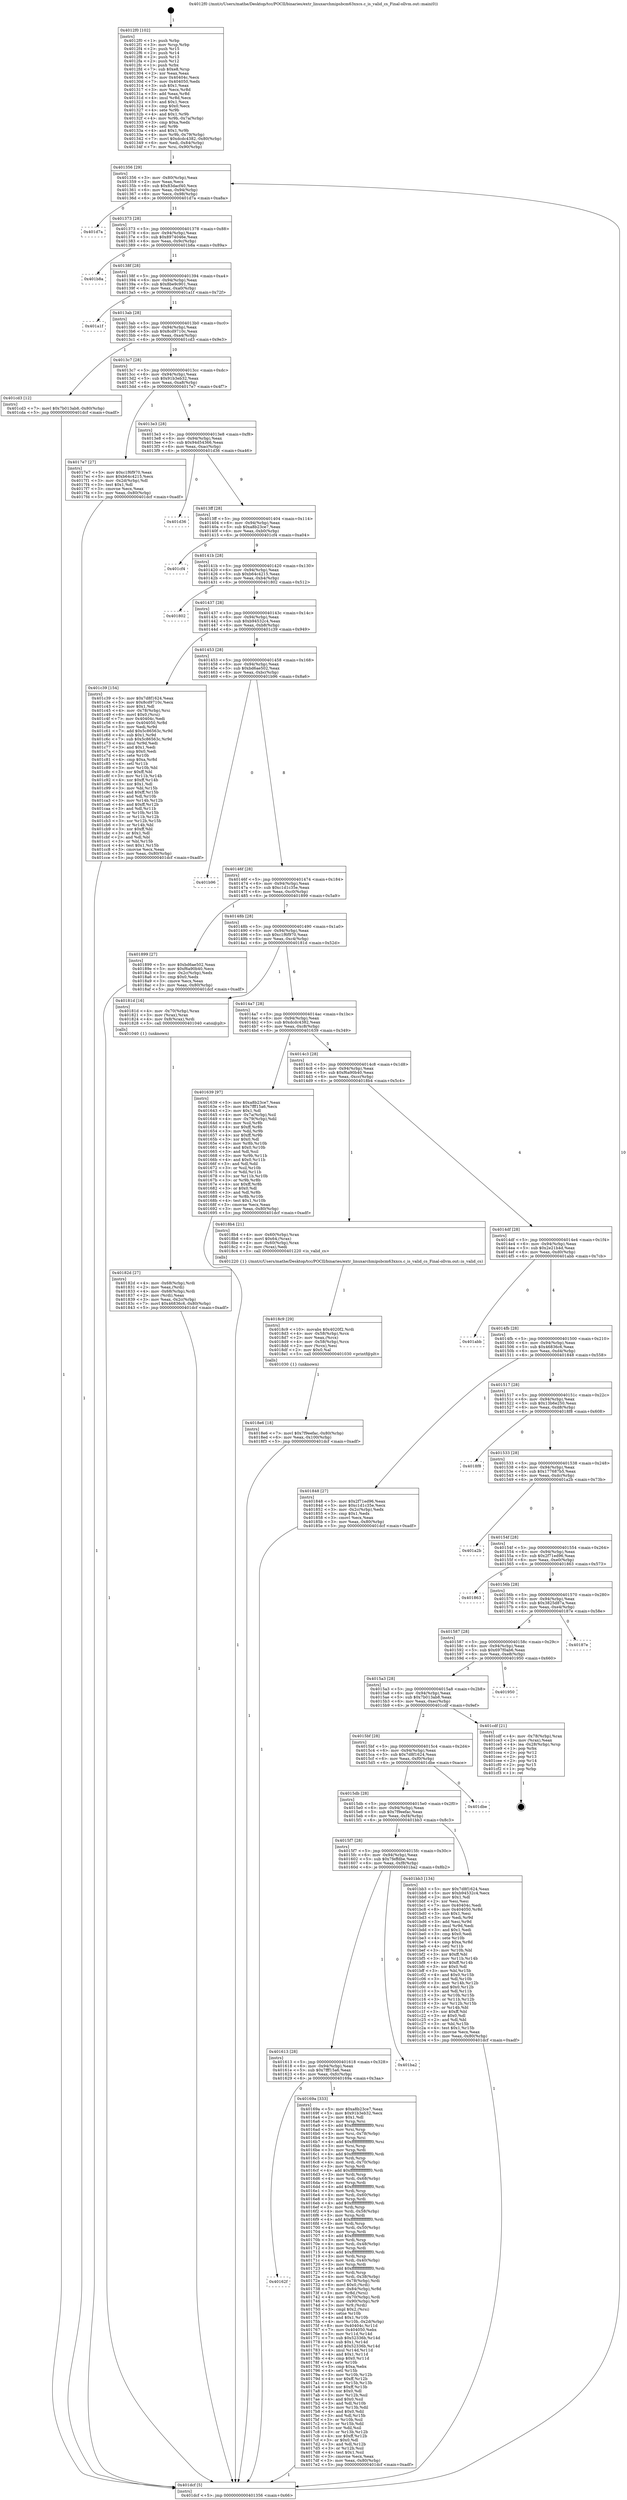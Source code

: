 digraph "0x4012f0" {
  label = "0x4012f0 (/mnt/c/Users/mathe/Desktop/tcc/POCII/binaries/extr_linuxarchmipsbcm63xxcs.c_is_valid_cs_Final-ollvm.out::main(0))"
  labelloc = "t"
  node[shape=record]

  Entry [label="",width=0.3,height=0.3,shape=circle,fillcolor=black,style=filled]
  "0x401356" [label="{
     0x401356 [29]\l
     | [instrs]\l
     &nbsp;&nbsp;0x401356 \<+3\>: mov -0x80(%rbp),%eax\l
     &nbsp;&nbsp;0x401359 \<+2\>: mov %eax,%ecx\l
     &nbsp;&nbsp;0x40135b \<+6\>: sub $0x83dacf40,%ecx\l
     &nbsp;&nbsp;0x401361 \<+6\>: mov %eax,-0x94(%rbp)\l
     &nbsp;&nbsp;0x401367 \<+6\>: mov %ecx,-0x98(%rbp)\l
     &nbsp;&nbsp;0x40136d \<+6\>: je 0000000000401d7a \<main+0xa8a\>\l
  }"]
  "0x401d7a" [label="{
     0x401d7a\l
  }", style=dashed]
  "0x401373" [label="{
     0x401373 [28]\l
     | [instrs]\l
     &nbsp;&nbsp;0x401373 \<+5\>: jmp 0000000000401378 \<main+0x88\>\l
     &nbsp;&nbsp;0x401378 \<+6\>: mov -0x94(%rbp),%eax\l
     &nbsp;&nbsp;0x40137e \<+5\>: sub $0x8974046e,%eax\l
     &nbsp;&nbsp;0x401383 \<+6\>: mov %eax,-0x9c(%rbp)\l
     &nbsp;&nbsp;0x401389 \<+6\>: je 0000000000401b8a \<main+0x89a\>\l
  }"]
  Exit [label="",width=0.3,height=0.3,shape=circle,fillcolor=black,style=filled,peripheries=2]
  "0x401b8a" [label="{
     0x401b8a\l
  }", style=dashed]
  "0x40138f" [label="{
     0x40138f [28]\l
     | [instrs]\l
     &nbsp;&nbsp;0x40138f \<+5\>: jmp 0000000000401394 \<main+0xa4\>\l
     &nbsp;&nbsp;0x401394 \<+6\>: mov -0x94(%rbp),%eax\l
     &nbsp;&nbsp;0x40139a \<+5\>: sub $0x8be9c901,%eax\l
     &nbsp;&nbsp;0x40139f \<+6\>: mov %eax,-0xa0(%rbp)\l
     &nbsp;&nbsp;0x4013a5 \<+6\>: je 0000000000401a1f \<main+0x72f\>\l
  }"]
  "0x4018e6" [label="{
     0x4018e6 [18]\l
     | [instrs]\l
     &nbsp;&nbsp;0x4018e6 \<+7\>: movl $0x7f9eefac,-0x80(%rbp)\l
     &nbsp;&nbsp;0x4018ed \<+6\>: mov %eax,-0x100(%rbp)\l
     &nbsp;&nbsp;0x4018f3 \<+5\>: jmp 0000000000401dcf \<main+0xadf\>\l
  }"]
  "0x401a1f" [label="{
     0x401a1f\l
  }", style=dashed]
  "0x4013ab" [label="{
     0x4013ab [28]\l
     | [instrs]\l
     &nbsp;&nbsp;0x4013ab \<+5\>: jmp 00000000004013b0 \<main+0xc0\>\l
     &nbsp;&nbsp;0x4013b0 \<+6\>: mov -0x94(%rbp),%eax\l
     &nbsp;&nbsp;0x4013b6 \<+5\>: sub $0x8cd9710c,%eax\l
     &nbsp;&nbsp;0x4013bb \<+6\>: mov %eax,-0xa4(%rbp)\l
     &nbsp;&nbsp;0x4013c1 \<+6\>: je 0000000000401cd3 \<main+0x9e3\>\l
  }"]
  "0x4018c9" [label="{
     0x4018c9 [29]\l
     | [instrs]\l
     &nbsp;&nbsp;0x4018c9 \<+10\>: movabs $0x4020f2,%rdi\l
     &nbsp;&nbsp;0x4018d3 \<+4\>: mov -0x58(%rbp),%rcx\l
     &nbsp;&nbsp;0x4018d7 \<+2\>: mov %eax,(%rcx)\l
     &nbsp;&nbsp;0x4018d9 \<+4\>: mov -0x58(%rbp),%rcx\l
     &nbsp;&nbsp;0x4018dd \<+2\>: mov (%rcx),%esi\l
     &nbsp;&nbsp;0x4018df \<+2\>: mov $0x0,%al\l
     &nbsp;&nbsp;0x4018e1 \<+5\>: call 0000000000401030 \<printf@plt\>\l
     | [calls]\l
     &nbsp;&nbsp;0x401030 \{1\} (unknown)\l
  }"]
  "0x401cd3" [label="{
     0x401cd3 [12]\l
     | [instrs]\l
     &nbsp;&nbsp;0x401cd3 \<+7\>: movl $0x7b013ab8,-0x80(%rbp)\l
     &nbsp;&nbsp;0x401cda \<+5\>: jmp 0000000000401dcf \<main+0xadf\>\l
  }"]
  "0x4013c7" [label="{
     0x4013c7 [28]\l
     | [instrs]\l
     &nbsp;&nbsp;0x4013c7 \<+5\>: jmp 00000000004013cc \<main+0xdc\>\l
     &nbsp;&nbsp;0x4013cc \<+6\>: mov -0x94(%rbp),%eax\l
     &nbsp;&nbsp;0x4013d2 \<+5\>: sub $0x91b3eb32,%eax\l
     &nbsp;&nbsp;0x4013d7 \<+6\>: mov %eax,-0xa8(%rbp)\l
     &nbsp;&nbsp;0x4013dd \<+6\>: je 00000000004017e7 \<main+0x4f7\>\l
  }"]
  "0x40182d" [label="{
     0x40182d [27]\l
     | [instrs]\l
     &nbsp;&nbsp;0x40182d \<+4\>: mov -0x68(%rbp),%rdi\l
     &nbsp;&nbsp;0x401831 \<+2\>: mov %eax,(%rdi)\l
     &nbsp;&nbsp;0x401833 \<+4\>: mov -0x68(%rbp),%rdi\l
     &nbsp;&nbsp;0x401837 \<+2\>: mov (%rdi),%eax\l
     &nbsp;&nbsp;0x401839 \<+3\>: mov %eax,-0x2c(%rbp)\l
     &nbsp;&nbsp;0x40183c \<+7\>: movl $0x46836c6,-0x80(%rbp)\l
     &nbsp;&nbsp;0x401843 \<+5\>: jmp 0000000000401dcf \<main+0xadf\>\l
  }"]
  "0x4017e7" [label="{
     0x4017e7 [27]\l
     | [instrs]\l
     &nbsp;&nbsp;0x4017e7 \<+5\>: mov $0xc1f6f970,%eax\l
     &nbsp;&nbsp;0x4017ec \<+5\>: mov $0xb64c4215,%ecx\l
     &nbsp;&nbsp;0x4017f1 \<+3\>: mov -0x2d(%rbp),%dl\l
     &nbsp;&nbsp;0x4017f4 \<+3\>: test $0x1,%dl\l
     &nbsp;&nbsp;0x4017f7 \<+3\>: cmovne %ecx,%eax\l
     &nbsp;&nbsp;0x4017fa \<+3\>: mov %eax,-0x80(%rbp)\l
     &nbsp;&nbsp;0x4017fd \<+5\>: jmp 0000000000401dcf \<main+0xadf\>\l
  }"]
  "0x4013e3" [label="{
     0x4013e3 [28]\l
     | [instrs]\l
     &nbsp;&nbsp;0x4013e3 \<+5\>: jmp 00000000004013e8 \<main+0xf8\>\l
     &nbsp;&nbsp;0x4013e8 \<+6\>: mov -0x94(%rbp),%eax\l
     &nbsp;&nbsp;0x4013ee \<+5\>: sub $0x94d54366,%eax\l
     &nbsp;&nbsp;0x4013f3 \<+6\>: mov %eax,-0xac(%rbp)\l
     &nbsp;&nbsp;0x4013f9 \<+6\>: je 0000000000401d36 \<main+0xa46\>\l
  }"]
  "0x40162f" [label="{
     0x40162f\l
  }", style=dashed]
  "0x401d36" [label="{
     0x401d36\l
  }", style=dashed]
  "0x4013ff" [label="{
     0x4013ff [28]\l
     | [instrs]\l
     &nbsp;&nbsp;0x4013ff \<+5\>: jmp 0000000000401404 \<main+0x114\>\l
     &nbsp;&nbsp;0x401404 \<+6\>: mov -0x94(%rbp),%eax\l
     &nbsp;&nbsp;0x40140a \<+5\>: sub $0xa8b23ce7,%eax\l
     &nbsp;&nbsp;0x40140f \<+6\>: mov %eax,-0xb0(%rbp)\l
     &nbsp;&nbsp;0x401415 \<+6\>: je 0000000000401cf4 \<main+0xa04\>\l
  }"]
  "0x40169a" [label="{
     0x40169a [333]\l
     | [instrs]\l
     &nbsp;&nbsp;0x40169a \<+5\>: mov $0xa8b23ce7,%eax\l
     &nbsp;&nbsp;0x40169f \<+5\>: mov $0x91b3eb32,%ecx\l
     &nbsp;&nbsp;0x4016a4 \<+2\>: mov $0x1,%dl\l
     &nbsp;&nbsp;0x4016a6 \<+3\>: mov %rsp,%rsi\l
     &nbsp;&nbsp;0x4016a9 \<+4\>: add $0xfffffffffffffff0,%rsi\l
     &nbsp;&nbsp;0x4016ad \<+3\>: mov %rsi,%rsp\l
     &nbsp;&nbsp;0x4016b0 \<+4\>: mov %rsi,-0x78(%rbp)\l
     &nbsp;&nbsp;0x4016b4 \<+3\>: mov %rsp,%rsi\l
     &nbsp;&nbsp;0x4016b7 \<+4\>: add $0xfffffffffffffff0,%rsi\l
     &nbsp;&nbsp;0x4016bb \<+3\>: mov %rsi,%rsp\l
     &nbsp;&nbsp;0x4016be \<+3\>: mov %rsp,%rdi\l
     &nbsp;&nbsp;0x4016c1 \<+4\>: add $0xfffffffffffffff0,%rdi\l
     &nbsp;&nbsp;0x4016c5 \<+3\>: mov %rdi,%rsp\l
     &nbsp;&nbsp;0x4016c8 \<+4\>: mov %rdi,-0x70(%rbp)\l
     &nbsp;&nbsp;0x4016cc \<+3\>: mov %rsp,%rdi\l
     &nbsp;&nbsp;0x4016cf \<+4\>: add $0xfffffffffffffff0,%rdi\l
     &nbsp;&nbsp;0x4016d3 \<+3\>: mov %rdi,%rsp\l
     &nbsp;&nbsp;0x4016d6 \<+4\>: mov %rdi,-0x68(%rbp)\l
     &nbsp;&nbsp;0x4016da \<+3\>: mov %rsp,%rdi\l
     &nbsp;&nbsp;0x4016dd \<+4\>: add $0xfffffffffffffff0,%rdi\l
     &nbsp;&nbsp;0x4016e1 \<+3\>: mov %rdi,%rsp\l
     &nbsp;&nbsp;0x4016e4 \<+4\>: mov %rdi,-0x60(%rbp)\l
     &nbsp;&nbsp;0x4016e8 \<+3\>: mov %rsp,%rdi\l
     &nbsp;&nbsp;0x4016eb \<+4\>: add $0xfffffffffffffff0,%rdi\l
     &nbsp;&nbsp;0x4016ef \<+3\>: mov %rdi,%rsp\l
     &nbsp;&nbsp;0x4016f2 \<+4\>: mov %rdi,-0x58(%rbp)\l
     &nbsp;&nbsp;0x4016f6 \<+3\>: mov %rsp,%rdi\l
     &nbsp;&nbsp;0x4016f9 \<+4\>: add $0xfffffffffffffff0,%rdi\l
     &nbsp;&nbsp;0x4016fd \<+3\>: mov %rdi,%rsp\l
     &nbsp;&nbsp;0x401700 \<+4\>: mov %rdi,-0x50(%rbp)\l
     &nbsp;&nbsp;0x401704 \<+3\>: mov %rsp,%rdi\l
     &nbsp;&nbsp;0x401707 \<+4\>: add $0xfffffffffffffff0,%rdi\l
     &nbsp;&nbsp;0x40170b \<+3\>: mov %rdi,%rsp\l
     &nbsp;&nbsp;0x40170e \<+4\>: mov %rdi,-0x48(%rbp)\l
     &nbsp;&nbsp;0x401712 \<+3\>: mov %rsp,%rdi\l
     &nbsp;&nbsp;0x401715 \<+4\>: add $0xfffffffffffffff0,%rdi\l
     &nbsp;&nbsp;0x401719 \<+3\>: mov %rdi,%rsp\l
     &nbsp;&nbsp;0x40171c \<+4\>: mov %rdi,-0x40(%rbp)\l
     &nbsp;&nbsp;0x401720 \<+3\>: mov %rsp,%rdi\l
     &nbsp;&nbsp;0x401723 \<+4\>: add $0xfffffffffffffff0,%rdi\l
     &nbsp;&nbsp;0x401727 \<+3\>: mov %rdi,%rsp\l
     &nbsp;&nbsp;0x40172a \<+4\>: mov %rdi,-0x38(%rbp)\l
     &nbsp;&nbsp;0x40172e \<+4\>: mov -0x78(%rbp),%rdi\l
     &nbsp;&nbsp;0x401732 \<+6\>: movl $0x0,(%rdi)\l
     &nbsp;&nbsp;0x401738 \<+7\>: mov -0x84(%rbp),%r8d\l
     &nbsp;&nbsp;0x40173f \<+3\>: mov %r8d,(%rsi)\l
     &nbsp;&nbsp;0x401742 \<+4\>: mov -0x70(%rbp),%rdi\l
     &nbsp;&nbsp;0x401746 \<+7\>: mov -0x90(%rbp),%r9\l
     &nbsp;&nbsp;0x40174d \<+3\>: mov %r9,(%rdi)\l
     &nbsp;&nbsp;0x401750 \<+3\>: cmpl $0x2,(%rsi)\l
     &nbsp;&nbsp;0x401753 \<+4\>: setne %r10b\l
     &nbsp;&nbsp;0x401757 \<+4\>: and $0x1,%r10b\l
     &nbsp;&nbsp;0x40175b \<+4\>: mov %r10b,-0x2d(%rbp)\l
     &nbsp;&nbsp;0x40175f \<+8\>: mov 0x40404c,%r11d\l
     &nbsp;&nbsp;0x401767 \<+7\>: mov 0x404050,%ebx\l
     &nbsp;&nbsp;0x40176e \<+3\>: mov %r11d,%r14d\l
     &nbsp;&nbsp;0x401771 \<+7\>: sub $0x52336b,%r14d\l
     &nbsp;&nbsp;0x401778 \<+4\>: sub $0x1,%r14d\l
     &nbsp;&nbsp;0x40177c \<+7\>: add $0x52336b,%r14d\l
     &nbsp;&nbsp;0x401783 \<+4\>: imul %r14d,%r11d\l
     &nbsp;&nbsp;0x401787 \<+4\>: and $0x1,%r11d\l
     &nbsp;&nbsp;0x40178b \<+4\>: cmp $0x0,%r11d\l
     &nbsp;&nbsp;0x40178f \<+4\>: sete %r10b\l
     &nbsp;&nbsp;0x401793 \<+3\>: cmp $0xa,%ebx\l
     &nbsp;&nbsp;0x401796 \<+4\>: setl %r15b\l
     &nbsp;&nbsp;0x40179a \<+3\>: mov %r10b,%r12b\l
     &nbsp;&nbsp;0x40179d \<+4\>: xor $0xff,%r12b\l
     &nbsp;&nbsp;0x4017a1 \<+3\>: mov %r15b,%r13b\l
     &nbsp;&nbsp;0x4017a4 \<+4\>: xor $0xff,%r13b\l
     &nbsp;&nbsp;0x4017a8 \<+3\>: xor $0x0,%dl\l
     &nbsp;&nbsp;0x4017ab \<+3\>: mov %r12b,%sil\l
     &nbsp;&nbsp;0x4017ae \<+4\>: and $0x0,%sil\l
     &nbsp;&nbsp;0x4017b2 \<+3\>: and %dl,%r10b\l
     &nbsp;&nbsp;0x4017b5 \<+3\>: mov %r13b,%dil\l
     &nbsp;&nbsp;0x4017b8 \<+4\>: and $0x0,%dil\l
     &nbsp;&nbsp;0x4017bc \<+3\>: and %dl,%r15b\l
     &nbsp;&nbsp;0x4017bf \<+3\>: or %r10b,%sil\l
     &nbsp;&nbsp;0x4017c2 \<+3\>: or %r15b,%dil\l
     &nbsp;&nbsp;0x4017c5 \<+3\>: xor %dil,%sil\l
     &nbsp;&nbsp;0x4017c8 \<+3\>: or %r13b,%r12b\l
     &nbsp;&nbsp;0x4017cb \<+4\>: xor $0xff,%r12b\l
     &nbsp;&nbsp;0x4017cf \<+3\>: or $0x0,%dl\l
     &nbsp;&nbsp;0x4017d2 \<+3\>: and %dl,%r12b\l
     &nbsp;&nbsp;0x4017d5 \<+3\>: or %r12b,%sil\l
     &nbsp;&nbsp;0x4017d8 \<+4\>: test $0x1,%sil\l
     &nbsp;&nbsp;0x4017dc \<+3\>: cmovne %ecx,%eax\l
     &nbsp;&nbsp;0x4017df \<+3\>: mov %eax,-0x80(%rbp)\l
     &nbsp;&nbsp;0x4017e2 \<+5\>: jmp 0000000000401dcf \<main+0xadf\>\l
  }"]
  "0x401cf4" [label="{
     0x401cf4\l
  }", style=dashed]
  "0x40141b" [label="{
     0x40141b [28]\l
     | [instrs]\l
     &nbsp;&nbsp;0x40141b \<+5\>: jmp 0000000000401420 \<main+0x130\>\l
     &nbsp;&nbsp;0x401420 \<+6\>: mov -0x94(%rbp),%eax\l
     &nbsp;&nbsp;0x401426 \<+5\>: sub $0xb64c4215,%eax\l
     &nbsp;&nbsp;0x40142b \<+6\>: mov %eax,-0xb4(%rbp)\l
     &nbsp;&nbsp;0x401431 \<+6\>: je 0000000000401802 \<main+0x512\>\l
  }"]
  "0x401613" [label="{
     0x401613 [28]\l
     | [instrs]\l
     &nbsp;&nbsp;0x401613 \<+5\>: jmp 0000000000401618 \<main+0x328\>\l
     &nbsp;&nbsp;0x401618 \<+6\>: mov -0x94(%rbp),%eax\l
     &nbsp;&nbsp;0x40161e \<+5\>: sub $0x7fff15a6,%eax\l
     &nbsp;&nbsp;0x401623 \<+6\>: mov %eax,-0xfc(%rbp)\l
     &nbsp;&nbsp;0x401629 \<+6\>: je 000000000040169a \<main+0x3aa\>\l
  }"]
  "0x401802" [label="{
     0x401802\l
  }", style=dashed]
  "0x401437" [label="{
     0x401437 [28]\l
     | [instrs]\l
     &nbsp;&nbsp;0x401437 \<+5\>: jmp 000000000040143c \<main+0x14c\>\l
     &nbsp;&nbsp;0x40143c \<+6\>: mov -0x94(%rbp),%eax\l
     &nbsp;&nbsp;0x401442 \<+5\>: sub $0xb94532c4,%eax\l
     &nbsp;&nbsp;0x401447 \<+6\>: mov %eax,-0xb8(%rbp)\l
     &nbsp;&nbsp;0x40144d \<+6\>: je 0000000000401c39 \<main+0x949\>\l
  }"]
  "0x401ba2" [label="{
     0x401ba2\l
  }", style=dashed]
  "0x401c39" [label="{
     0x401c39 [154]\l
     | [instrs]\l
     &nbsp;&nbsp;0x401c39 \<+5\>: mov $0x7d8f1624,%eax\l
     &nbsp;&nbsp;0x401c3e \<+5\>: mov $0x8cd9710c,%ecx\l
     &nbsp;&nbsp;0x401c43 \<+2\>: mov $0x1,%dl\l
     &nbsp;&nbsp;0x401c45 \<+4\>: mov -0x78(%rbp),%rsi\l
     &nbsp;&nbsp;0x401c49 \<+6\>: movl $0x0,(%rsi)\l
     &nbsp;&nbsp;0x401c4f \<+7\>: mov 0x40404c,%edi\l
     &nbsp;&nbsp;0x401c56 \<+8\>: mov 0x404050,%r8d\l
     &nbsp;&nbsp;0x401c5e \<+3\>: mov %edi,%r9d\l
     &nbsp;&nbsp;0x401c61 \<+7\>: add $0x5c86563c,%r9d\l
     &nbsp;&nbsp;0x401c68 \<+4\>: sub $0x1,%r9d\l
     &nbsp;&nbsp;0x401c6c \<+7\>: sub $0x5c86563c,%r9d\l
     &nbsp;&nbsp;0x401c73 \<+4\>: imul %r9d,%edi\l
     &nbsp;&nbsp;0x401c77 \<+3\>: and $0x1,%edi\l
     &nbsp;&nbsp;0x401c7a \<+3\>: cmp $0x0,%edi\l
     &nbsp;&nbsp;0x401c7d \<+4\>: sete %r10b\l
     &nbsp;&nbsp;0x401c81 \<+4\>: cmp $0xa,%r8d\l
     &nbsp;&nbsp;0x401c85 \<+4\>: setl %r11b\l
     &nbsp;&nbsp;0x401c89 \<+3\>: mov %r10b,%bl\l
     &nbsp;&nbsp;0x401c8c \<+3\>: xor $0xff,%bl\l
     &nbsp;&nbsp;0x401c8f \<+3\>: mov %r11b,%r14b\l
     &nbsp;&nbsp;0x401c92 \<+4\>: xor $0xff,%r14b\l
     &nbsp;&nbsp;0x401c96 \<+3\>: xor $0x1,%dl\l
     &nbsp;&nbsp;0x401c99 \<+3\>: mov %bl,%r15b\l
     &nbsp;&nbsp;0x401c9c \<+4\>: and $0xff,%r15b\l
     &nbsp;&nbsp;0x401ca0 \<+3\>: and %dl,%r10b\l
     &nbsp;&nbsp;0x401ca3 \<+3\>: mov %r14b,%r12b\l
     &nbsp;&nbsp;0x401ca6 \<+4\>: and $0xff,%r12b\l
     &nbsp;&nbsp;0x401caa \<+3\>: and %dl,%r11b\l
     &nbsp;&nbsp;0x401cad \<+3\>: or %r10b,%r15b\l
     &nbsp;&nbsp;0x401cb0 \<+3\>: or %r11b,%r12b\l
     &nbsp;&nbsp;0x401cb3 \<+3\>: xor %r12b,%r15b\l
     &nbsp;&nbsp;0x401cb6 \<+3\>: or %r14b,%bl\l
     &nbsp;&nbsp;0x401cb9 \<+3\>: xor $0xff,%bl\l
     &nbsp;&nbsp;0x401cbc \<+3\>: or $0x1,%dl\l
     &nbsp;&nbsp;0x401cbf \<+2\>: and %dl,%bl\l
     &nbsp;&nbsp;0x401cc1 \<+3\>: or %bl,%r15b\l
     &nbsp;&nbsp;0x401cc4 \<+4\>: test $0x1,%r15b\l
     &nbsp;&nbsp;0x401cc8 \<+3\>: cmovne %ecx,%eax\l
     &nbsp;&nbsp;0x401ccb \<+3\>: mov %eax,-0x80(%rbp)\l
     &nbsp;&nbsp;0x401cce \<+5\>: jmp 0000000000401dcf \<main+0xadf\>\l
  }"]
  "0x401453" [label="{
     0x401453 [28]\l
     | [instrs]\l
     &nbsp;&nbsp;0x401453 \<+5\>: jmp 0000000000401458 \<main+0x168\>\l
     &nbsp;&nbsp;0x401458 \<+6\>: mov -0x94(%rbp),%eax\l
     &nbsp;&nbsp;0x40145e \<+5\>: sub $0xbd6ae502,%eax\l
     &nbsp;&nbsp;0x401463 \<+6\>: mov %eax,-0xbc(%rbp)\l
     &nbsp;&nbsp;0x401469 \<+6\>: je 0000000000401b96 \<main+0x8a6\>\l
  }"]
  "0x4015f7" [label="{
     0x4015f7 [28]\l
     | [instrs]\l
     &nbsp;&nbsp;0x4015f7 \<+5\>: jmp 00000000004015fc \<main+0x30c\>\l
     &nbsp;&nbsp;0x4015fc \<+6\>: mov -0x94(%rbp),%eax\l
     &nbsp;&nbsp;0x401602 \<+5\>: sub $0x7feffdbe,%eax\l
     &nbsp;&nbsp;0x401607 \<+6\>: mov %eax,-0xf8(%rbp)\l
     &nbsp;&nbsp;0x40160d \<+6\>: je 0000000000401ba2 \<main+0x8b2\>\l
  }"]
  "0x401b96" [label="{
     0x401b96\l
  }", style=dashed]
  "0x40146f" [label="{
     0x40146f [28]\l
     | [instrs]\l
     &nbsp;&nbsp;0x40146f \<+5\>: jmp 0000000000401474 \<main+0x184\>\l
     &nbsp;&nbsp;0x401474 \<+6\>: mov -0x94(%rbp),%eax\l
     &nbsp;&nbsp;0x40147a \<+5\>: sub $0xc1d1c35e,%eax\l
     &nbsp;&nbsp;0x40147f \<+6\>: mov %eax,-0xc0(%rbp)\l
     &nbsp;&nbsp;0x401485 \<+6\>: je 0000000000401899 \<main+0x5a9\>\l
  }"]
  "0x401bb3" [label="{
     0x401bb3 [134]\l
     | [instrs]\l
     &nbsp;&nbsp;0x401bb3 \<+5\>: mov $0x7d8f1624,%eax\l
     &nbsp;&nbsp;0x401bb8 \<+5\>: mov $0xb94532c4,%ecx\l
     &nbsp;&nbsp;0x401bbd \<+2\>: mov $0x1,%dl\l
     &nbsp;&nbsp;0x401bbf \<+2\>: xor %esi,%esi\l
     &nbsp;&nbsp;0x401bc1 \<+7\>: mov 0x40404c,%edi\l
     &nbsp;&nbsp;0x401bc8 \<+8\>: mov 0x404050,%r8d\l
     &nbsp;&nbsp;0x401bd0 \<+3\>: sub $0x1,%esi\l
     &nbsp;&nbsp;0x401bd3 \<+3\>: mov %edi,%r9d\l
     &nbsp;&nbsp;0x401bd6 \<+3\>: add %esi,%r9d\l
     &nbsp;&nbsp;0x401bd9 \<+4\>: imul %r9d,%edi\l
     &nbsp;&nbsp;0x401bdd \<+3\>: and $0x1,%edi\l
     &nbsp;&nbsp;0x401be0 \<+3\>: cmp $0x0,%edi\l
     &nbsp;&nbsp;0x401be3 \<+4\>: sete %r10b\l
     &nbsp;&nbsp;0x401be7 \<+4\>: cmp $0xa,%r8d\l
     &nbsp;&nbsp;0x401beb \<+4\>: setl %r11b\l
     &nbsp;&nbsp;0x401bef \<+3\>: mov %r10b,%bl\l
     &nbsp;&nbsp;0x401bf2 \<+3\>: xor $0xff,%bl\l
     &nbsp;&nbsp;0x401bf5 \<+3\>: mov %r11b,%r14b\l
     &nbsp;&nbsp;0x401bf8 \<+4\>: xor $0xff,%r14b\l
     &nbsp;&nbsp;0x401bfc \<+3\>: xor $0x0,%dl\l
     &nbsp;&nbsp;0x401bff \<+3\>: mov %bl,%r15b\l
     &nbsp;&nbsp;0x401c02 \<+4\>: and $0x0,%r15b\l
     &nbsp;&nbsp;0x401c06 \<+3\>: and %dl,%r10b\l
     &nbsp;&nbsp;0x401c09 \<+3\>: mov %r14b,%r12b\l
     &nbsp;&nbsp;0x401c0c \<+4\>: and $0x0,%r12b\l
     &nbsp;&nbsp;0x401c10 \<+3\>: and %dl,%r11b\l
     &nbsp;&nbsp;0x401c13 \<+3\>: or %r10b,%r15b\l
     &nbsp;&nbsp;0x401c16 \<+3\>: or %r11b,%r12b\l
     &nbsp;&nbsp;0x401c19 \<+3\>: xor %r12b,%r15b\l
     &nbsp;&nbsp;0x401c1c \<+3\>: or %r14b,%bl\l
     &nbsp;&nbsp;0x401c1f \<+3\>: xor $0xff,%bl\l
     &nbsp;&nbsp;0x401c22 \<+3\>: or $0x0,%dl\l
     &nbsp;&nbsp;0x401c25 \<+2\>: and %dl,%bl\l
     &nbsp;&nbsp;0x401c27 \<+3\>: or %bl,%r15b\l
     &nbsp;&nbsp;0x401c2a \<+4\>: test $0x1,%r15b\l
     &nbsp;&nbsp;0x401c2e \<+3\>: cmovne %ecx,%eax\l
     &nbsp;&nbsp;0x401c31 \<+3\>: mov %eax,-0x80(%rbp)\l
     &nbsp;&nbsp;0x401c34 \<+5\>: jmp 0000000000401dcf \<main+0xadf\>\l
  }"]
  "0x401899" [label="{
     0x401899 [27]\l
     | [instrs]\l
     &nbsp;&nbsp;0x401899 \<+5\>: mov $0xbd6ae502,%eax\l
     &nbsp;&nbsp;0x40189e \<+5\>: mov $0xf6a90b40,%ecx\l
     &nbsp;&nbsp;0x4018a3 \<+3\>: mov -0x2c(%rbp),%edx\l
     &nbsp;&nbsp;0x4018a6 \<+3\>: cmp $0x0,%edx\l
     &nbsp;&nbsp;0x4018a9 \<+3\>: cmove %ecx,%eax\l
     &nbsp;&nbsp;0x4018ac \<+3\>: mov %eax,-0x80(%rbp)\l
     &nbsp;&nbsp;0x4018af \<+5\>: jmp 0000000000401dcf \<main+0xadf\>\l
  }"]
  "0x40148b" [label="{
     0x40148b [28]\l
     | [instrs]\l
     &nbsp;&nbsp;0x40148b \<+5\>: jmp 0000000000401490 \<main+0x1a0\>\l
     &nbsp;&nbsp;0x401490 \<+6\>: mov -0x94(%rbp),%eax\l
     &nbsp;&nbsp;0x401496 \<+5\>: sub $0xc1f6f970,%eax\l
     &nbsp;&nbsp;0x40149b \<+6\>: mov %eax,-0xc4(%rbp)\l
     &nbsp;&nbsp;0x4014a1 \<+6\>: je 000000000040181d \<main+0x52d\>\l
  }"]
  "0x4015db" [label="{
     0x4015db [28]\l
     | [instrs]\l
     &nbsp;&nbsp;0x4015db \<+5\>: jmp 00000000004015e0 \<main+0x2f0\>\l
     &nbsp;&nbsp;0x4015e0 \<+6\>: mov -0x94(%rbp),%eax\l
     &nbsp;&nbsp;0x4015e6 \<+5\>: sub $0x7f9eefac,%eax\l
     &nbsp;&nbsp;0x4015eb \<+6\>: mov %eax,-0xf4(%rbp)\l
     &nbsp;&nbsp;0x4015f1 \<+6\>: je 0000000000401bb3 \<main+0x8c3\>\l
  }"]
  "0x40181d" [label="{
     0x40181d [16]\l
     | [instrs]\l
     &nbsp;&nbsp;0x40181d \<+4\>: mov -0x70(%rbp),%rax\l
     &nbsp;&nbsp;0x401821 \<+3\>: mov (%rax),%rax\l
     &nbsp;&nbsp;0x401824 \<+4\>: mov 0x8(%rax),%rdi\l
     &nbsp;&nbsp;0x401828 \<+5\>: call 0000000000401040 \<atoi@plt\>\l
     | [calls]\l
     &nbsp;&nbsp;0x401040 \{1\} (unknown)\l
  }"]
  "0x4014a7" [label="{
     0x4014a7 [28]\l
     | [instrs]\l
     &nbsp;&nbsp;0x4014a7 \<+5\>: jmp 00000000004014ac \<main+0x1bc\>\l
     &nbsp;&nbsp;0x4014ac \<+6\>: mov -0x94(%rbp),%eax\l
     &nbsp;&nbsp;0x4014b2 \<+5\>: sub $0xdcdc4382,%eax\l
     &nbsp;&nbsp;0x4014b7 \<+6\>: mov %eax,-0xc8(%rbp)\l
     &nbsp;&nbsp;0x4014bd \<+6\>: je 0000000000401639 \<main+0x349\>\l
  }"]
  "0x401dbe" [label="{
     0x401dbe\l
  }", style=dashed]
  "0x401639" [label="{
     0x401639 [97]\l
     | [instrs]\l
     &nbsp;&nbsp;0x401639 \<+5\>: mov $0xa8b23ce7,%eax\l
     &nbsp;&nbsp;0x40163e \<+5\>: mov $0x7fff15a6,%ecx\l
     &nbsp;&nbsp;0x401643 \<+2\>: mov $0x1,%dl\l
     &nbsp;&nbsp;0x401645 \<+4\>: mov -0x7a(%rbp),%sil\l
     &nbsp;&nbsp;0x401649 \<+4\>: mov -0x79(%rbp),%dil\l
     &nbsp;&nbsp;0x40164d \<+3\>: mov %sil,%r8b\l
     &nbsp;&nbsp;0x401650 \<+4\>: xor $0xff,%r8b\l
     &nbsp;&nbsp;0x401654 \<+3\>: mov %dil,%r9b\l
     &nbsp;&nbsp;0x401657 \<+4\>: xor $0xff,%r9b\l
     &nbsp;&nbsp;0x40165b \<+3\>: xor $0x0,%dl\l
     &nbsp;&nbsp;0x40165e \<+3\>: mov %r8b,%r10b\l
     &nbsp;&nbsp;0x401661 \<+4\>: and $0x0,%r10b\l
     &nbsp;&nbsp;0x401665 \<+3\>: and %dl,%sil\l
     &nbsp;&nbsp;0x401668 \<+3\>: mov %r9b,%r11b\l
     &nbsp;&nbsp;0x40166b \<+4\>: and $0x0,%r11b\l
     &nbsp;&nbsp;0x40166f \<+3\>: and %dl,%dil\l
     &nbsp;&nbsp;0x401672 \<+3\>: or %sil,%r10b\l
     &nbsp;&nbsp;0x401675 \<+3\>: or %dil,%r11b\l
     &nbsp;&nbsp;0x401678 \<+3\>: xor %r11b,%r10b\l
     &nbsp;&nbsp;0x40167b \<+3\>: or %r9b,%r8b\l
     &nbsp;&nbsp;0x40167e \<+4\>: xor $0xff,%r8b\l
     &nbsp;&nbsp;0x401682 \<+3\>: or $0x0,%dl\l
     &nbsp;&nbsp;0x401685 \<+3\>: and %dl,%r8b\l
     &nbsp;&nbsp;0x401688 \<+3\>: or %r8b,%r10b\l
     &nbsp;&nbsp;0x40168b \<+4\>: test $0x1,%r10b\l
     &nbsp;&nbsp;0x40168f \<+3\>: cmovne %ecx,%eax\l
     &nbsp;&nbsp;0x401692 \<+3\>: mov %eax,-0x80(%rbp)\l
     &nbsp;&nbsp;0x401695 \<+5\>: jmp 0000000000401dcf \<main+0xadf\>\l
  }"]
  "0x4014c3" [label="{
     0x4014c3 [28]\l
     | [instrs]\l
     &nbsp;&nbsp;0x4014c3 \<+5\>: jmp 00000000004014c8 \<main+0x1d8\>\l
     &nbsp;&nbsp;0x4014c8 \<+6\>: mov -0x94(%rbp),%eax\l
     &nbsp;&nbsp;0x4014ce \<+5\>: sub $0xf6a90b40,%eax\l
     &nbsp;&nbsp;0x4014d3 \<+6\>: mov %eax,-0xcc(%rbp)\l
     &nbsp;&nbsp;0x4014d9 \<+6\>: je 00000000004018b4 \<main+0x5c4\>\l
  }"]
  "0x401dcf" [label="{
     0x401dcf [5]\l
     | [instrs]\l
     &nbsp;&nbsp;0x401dcf \<+5\>: jmp 0000000000401356 \<main+0x66\>\l
  }"]
  "0x4012f0" [label="{
     0x4012f0 [102]\l
     | [instrs]\l
     &nbsp;&nbsp;0x4012f0 \<+1\>: push %rbp\l
     &nbsp;&nbsp;0x4012f1 \<+3\>: mov %rsp,%rbp\l
     &nbsp;&nbsp;0x4012f4 \<+2\>: push %r15\l
     &nbsp;&nbsp;0x4012f6 \<+2\>: push %r14\l
     &nbsp;&nbsp;0x4012f8 \<+2\>: push %r13\l
     &nbsp;&nbsp;0x4012fa \<+2\>: push %r12\l
     &nbsp;&nbsp;0x4012fc \<+1\>: push %rbx\l
     &nbsp;&nbsp;0x4012fd \<+7\>: sub $0xe8,%rsp\l
     &nbsp;&nbsp;0x401304 \<+2\>: xor %eax,%eax\l
     &nbsp;&nbsp;0x401306 \<+7\>: mov 0x40404c,%ecx\l
     &nbsp;&nbsp;0x40130d \<+7\>: mov 0x404050,%edx\l
     &nbsp;&nbsp;0x401314 \<+3\>: sub $0x1,%eax\l
     &nbsp;&nbsp;0x401317 \<+3\>: mov %ecx,%r8d\l
     &nbsp;&nbsp;0x40131a \<+3\>: add %eax,%r8d\l
     &nbsp;&nbsp;0x40131d \<+4\>: imul %r8d,%ecx\l
     &nbsp;&nbsp;0x401321 \<+3\>: and $0x1,%ecx\l
     &nbsp;&nbsp;0x401324 \<+3\>: cmp $0x0,%ecx\l
     &nbsp;&nbsp;0x401327 \<+4\>: sete %r9b\l
     &nbsp;&nbsp;0x40132b \<+4\>: and $0x1,%r9b\l
     &nbsp;&nbsp;0x40132f \<+4\>: mov %r9b,-0x7a(%rbp)\l
     &nbsp;&nbsp;0x401333 \<+3\>: cmp $0xa,%edx\l
     &nbsp;&nbsp;0x401336 \<+4\>: setl %r9b\l
     &nbsp;&nbsp;0x40133a \<+4\>: and $0x1,%r9b\l
     &nbsp;&nbsp;0x40133e \<+4\>: mov %r9b,-0x79(%rbp)\l
     &nbsp;&nbsp;0x401342 \<+7\>: movl $0xdcdc4382,-0x80(%rbp)\l
     &nbsp;&nbsp;0x401349 \<+6\>: mov %edi,-0x84(%rbp)\l
     &nbsp;&nbsp;0x40134f \<+7\>: mov %rsi,-0x90(%rbp)\l
  }"]
  "0x4015bf" [label="{
     0x4015bf [28]\l
     | [instrs]\l
     &nbsp;&nbsp;0x4015bf \<+5\>: jmp 00000000004015c4 \<main+0x2d4\>\l
     &nbsp;&nbsp;0x4015c4 \<+6\>: mov -0x94(%rbp),%eax\l
     &nbsp;&nbsp;0x4015ca \<+5\>: sub $0x7d8f1624,%eax\l
     &nbsp;&nbsp;0x4015cf \<+6\>: mov %eax,-0xf0(%rbp)\l
     &nbsp;&nbsp;0x4015d5 \<+6\>: je 0000000000401dbe \<main+0xace\>\l
  }"]
  "0x4018b4" [label="{
     0x4018b4 [21]\l
     | [instrs]\l
     &nbsp;&nbsp;0x4018b4 \<+4\>: mov -0x60(%rbp),%rax\l
     &nbsp;&nbsp;0x4018b8 \<+6\>: movl $0x64,(%rax)\l
     &nbsp;&nbsp;0x4018be \<+4\>: mov -0x60(%rbp),%rax\l
     &nbsp;&nbsp;0x4018c2 \<+2\>: mov (%rax),%edi\l
     &nbsp;&nbsp;0x4018c4 \<+5\>: call 0000000000401220 \<is_valid_cs\>\l
     | [calls]\l
     &nbsp;&nbsp;0x401220 \{1\} (/mnt/c/Users/mathe/Desktop/tcc/POCII/binaries/extr_linuxarchmipsbcm63xxcs.c_is_valid_cs_Final-ollvm.out::is_valid_cs)\l
  }"]
  "0x4014df" [label="{
     0x4014df [28]\l
     | [instrs]\l
     &nbsp;&nbsp;0x4014df \<+5\>: jmp 00000000004014e4 \<main+0x1f4\>\l
     &nbsp;&nbsp;0x4014e4 \<+6\>: mov -0x94(%rbp),%eax\l
     &nbsp;&nbsp;0x4014ea \<+5\>: sub $0x2e21b4d,%eax\l
     &nbsp;&nbsp;0x4014ef \<+6\>: mov %eax,-0xd0(%rbp)\l
     &nbsp;&nbsp;0x4014f5 \<+6\>: je 0000000000401abb \<main+0x7cb\>\l
  }"]
  "0x401cdf" [label="{
     0x401cdf [21]\l
     | [instrs]\l
     &nbsp;&nbsp;0x401cdf \<+4\>: mov -0x78(%rbp),%rax\l
     &nbsp;&nbsp;0x401ce3 \<+2\>: mov (%rax),%eax\l
     &nbsp;&nbsp;0x401ce5 \<+4\>: lea -0x28(%rbp),%rsp\l
     &nbsp;&nbsp;0x401ce9 \<+1\>: pop %rbx\l
     &nbsp;&nbsp;0x401cea \<+2\>: pop %r12\l
     &nbsp;&nbsp;0x401cec \<+2\>: pop %r13\l
     &nbsp;&nbsp;0x401cee \<+2\>: pop %r14\l
     &nbsp;&nbsp;0x401cf0 \<+2\>: pop %r15\l
     &nbsp;&nbsp;0x401cf2 \<+1\>: pop %rbp\l
     &nbsp;&nbsp;0x401cf3 \<+1\>: ret\l
  }"]
  "0x401abb" [label="{
     0x401abb\l
  }", style=dashed]
  "0x4014fb" [label="{
     0x4014fb [28]\l
     | [instrs]\l
     &nbsp;&nbsp;0x4014fb \<+5\>: jmp 0000000000401500 \<main+0x210\>\l
     &nbsp;&nbsp;0x401500 \<+6\>: mov -0x94(%rbp),%eax\l
     &nbsp;&nbsp;0x401506 \<+5\>: sub $0x46836c6,%eax\l
     &nbsp;&nbsp;0x40150b \<+6\>: mov %eax,-0xd4(%rbp)\l
     &nbsp;&nbsp;0x401511 \<+6\>: je 0000000000401848 \<main+0x558\>\l
  }"]
  "0x4015a3" [label="{
     0x4015a3 [28]\l
     | [instrs]\l
     &nbsp;&nbsp;0x4015a3 \<+5\>: jmp 00000000004015a8 \<main+0x2b8\>\l
     &nbsp;&nbsp;0x4015a8 \<+6\>: mov -0x94(%rbp),%eax\l
     &nbsp;&nbsp;0x4015ae \<+5\>: sub $0x7b013ab8,%eax\l
     &nbsp;&nbsp;0x4015b3 \<+6\>: mov %eax,-0xec(%rbp)\l
     &nbsp;&nbsp;0x4015b9 \<+6\>: je 0000000000401cdf \<main+0x9ef\>\l
  }"]
  "0x401848" [label="{
     0x401848 [27]\l
     | [instrs]\l
     &nbsp;&nbsp;0x401848 \<+5\>: mov $0x2f71ed96,%eax\l
     &nbsp;&nbsp;0x40184d \<+5\>: mov $0xc1d1c35e,%ecx\l
     &nbsp;&nbsp;0x401852 \<+3\>: mov -0x2c(%rbp),%edx\l
     &nbsp;&nbsp;0x401855 \<+3\>: cmp $0x1,%edx\l
     &nbsp;&nbsp;0x401858 \<+3\>: cmovl %ecx,%eax\l
     &nbsp;&nbsp;0x40185b \<+3\>: mov %eax,-0x80(%rbp)\l
     &nbsp;&nbsp;0x40185e \<+5\>: jmp 0000000000401dcf \<main+0xadf\>\l
  }"]
  "0x401517" [label="{
     0x401517 [28]\l
     | [instrs]\l
     &nbsp;&nbsp;0x401517 \<+5\>: jmp 000000000040151c \<main+0x22c\>\l
     &nbsp;&nbsp;0x40151c \<+6\>: mov -0x94(%rbp),%eax\l
     &nbsp;&nbsp;0x401522 \<+5\>: sub $0x13b6e250,%eax\l
     &nbsp;&nbsp;0x401527 \<+6\>: mov %eax,-0xd8(%rbp)\l
     &nbsp;&nbsp;0x40152d \<+6\>: je 00000000004018f8 \<main+0x608\>\l
  }"]
  "0x401950" [label="{
     0x401950\l
  }", style=dashed]
  "0x4018f8" [label="{
     0x4018f8\l
  }", style=dashed]
  "0x401533" [label="{
     0x401533 [28]\l
     | [instrs]\l
     &nbsp;&nbsp;0x401533 \<+5\>: jmp 0000000000401538 \<main+0x248\>\l
     &nbsp;&nbsp;0x401538 \<+6\>: mov -0x94(%rbp),%eax\l
     &nbsp;&nbsp;0x40153e \<+5\>: sub $0x177687b5,%eax\l
     &nbsp;&nbsp;0x401543 \<+6\>: mov %eax,-0xdc(%rbp)\l
     &nbsp;&nbsp;0x401549 \<+6\>: je 0000000000401a2b \<main+0x73b\>\l
  }"]
  "0x401587" [label="{
     0x401587 [28]\l
     | [instrs]\l
     &nbsp;&nbsp;0x401587 \<+5\>: jmp 000000000040158c \<main+0x29c\>\l
     &nbsp;&nbsp;0x40158c \<+6\>: mov -0x94(%rbp),%eax\l
     &nbsp;&nbsp;0x401592 \<+5\>: sub $0x697f0ab6,%eax\l
     &nbsp;&nbsp;0x401597 \<+6\>: mov %eax,-0xe8(%rbp)\l
     &nbsp;&nbsp;0x40159d \<+6\>: je 0000000000401950 \<main+0x660\>\l
  }"]
  "0x401a2b" [label="{
     0x401a2b\l
  }", style=dashed]
  "0x40154f" [label="{
     0x40154f [28]\l
     | [instrs]\l
     &nbsp;&nbsp;0x40154f \<+5\>: jmp 0000000000401554 \<main+0x264\>\l
     &nbsp;&nbsp;0x401554 \<+6\>: mov -0x94(%rbp),%eax\l
     &nbsp;&nbsp;0x40155a \<+5\>: sub $0x2f71ed96,%eax\l
     &nbsp;&nbsp;0x40155f \<+6\>: mov %eax,-0xe0(%rbp)\l
     &nbsp;&nbsp;0x401565 \<+6\>: je 0000000000401863 \<main+0x573\>\l
  }"]
  "0x40187e" [label="{
     0x40187e\l
  }", style=dashed]
  "0x401863" [label="{
     0x401863\l
  }", style=dashed]
  "0x40156b" [label="{
     0x40156b [28]\l
     | [instrs]\l
     &nbsp;&nbsp;0x40156b \<+5\>: jmp 0000000000401570 \<main+0x280\>\l
     &nbsp;&nbsp;0x401570 \<+6\>: mov -0x94(%rbp),%eax\l
     &nbsp;&nbsp;0x401576 \<+5\>: sub $0x3825d87a,%eax\l
     &nbsp;&nbsp;0x40157b \<+6\>: mov %eax,-0xe4(%rbp)\l
     &nbsp;&nbsp;0x401581 \<+6\>: je 000000000040187e \<main+0x58e\>\l
  }"]
  Entry -> "0x4012f0" [label=" 1"]
  "0x401356" -> "0x401d7a" [label=" 0"]
  "0x401356" -> "0x401373" [label=" 11"]
  "0x401cdf" -> Exit [label=" 1"]
  "0x401373" -> "0x401b8a" [label=" 0"]
  "0x401373" -> "0x40138f" [label=" 11"]
  "0x401cd3" -> "0x401dcf" [label=" 1"]
  "0x40138f" -> "0x401a1f" [label=" 0"]
  "0x40138f" -> "0x4013ab" [label=" 11"]
  "0x401c39" -> "0x401dcf" [label=" 1"]
  "0x4013ab" -> "0x401cd3" [label=" 1"]
  "0x4013ab" -> "0x4013c7" [label=" 10"]
  "0x401bb3" -> "0x401dcf" [label=" 1"]
  "0x4013c7" -> "0x4017e7" [label=" 1"]
  "0x4013c7" -> "0x4013e3" [label=" 9"]
  "0x4018e6" -> "0x401dcf" [label=" 1"]
  "0x4013e3" -> "0x401d36" [label=" 0"]
  "0x4013e3" -> "0x4013ff" [label=" 9"]
  "0x4018b4" -> "0x4018c9" [label=" 1"]
  "0x4013ff" -> "0x401cf4" [label=" 0"]
  "0x4013ff" -> "0x40141b" [label=" 9"]
  "0x401899" -> "0x401dcf" [label=" 1"]
  "0x40141b" -> "0x401802" [label=" 0"]
  "0x40141b" -> "0x401437" [label=" 9"]
  "0x40182d" -> "0x401dcf" [label=" 1"]
  "0x401437" -> "0x401c39" [label=" 1"]
  "0x401437" -> "0x401453" [label=" 8"]
  "0x40181d" -> "0x40182d" [label=" 1"]
  "0x401453" -> "0x401b96" [label=" 0"]
  "0x401453" -> "0x40146f" [label=" 8"]
  "0x40169a" -> "0x401dcf" [label=" 1"]
  "0x40146f" -> "0x401899" [label=" 1"]
  "0x40146f" -> "0x40148b" [label=" 7"]
  "0x4018c9" -> "0x4018e6" [label=" 1"]
  "0x40148b" -> "0x40181d" [label=" 1"]
  "0x40148b" -> "0x4014a7" [label=" 6"]
  "0x401613" -> "0x40169a" [label=" 1"]
  "0x4014a7" -> "0x401639" [label=" 1"]
  "0x4014a7" -> "0x4014c3" [label=" 5"]
  "0x401639" -> "0x401dcf" [label=" 1"]
  "0x4012f0" -> "0x401356" [label=" 1"]
  "0x401dcf" -> "0x401356" [label=" 10"]
  "0x401848" -> "0x401dcf" [label=" 1"]
  "0x4014c3" -> "0x4018b4" [label=" 1"]
  "0x4014c3" -> "0x4014df" [label=" 4"]
  "0x4015f7" -> "0x401ba2" [label=" 0"]
  "0x4014df" -> "0x401abb" [label=" 0"]
  "0x4014df" -> "0x4014fb" [label=" 4"]
  "0x4017e7" -> "0x401dcf" [label=" 1"]
  "0x4014fb" -> "0x401848" [label=" 1"]
  "0x4014fb" -> "0x401517" [label=" 3"]
  "0x4015db" -> "0x401bb3" [label=" 1"]
  "0x401517" -> "0x4018f8" [label=" 0"]
  "0x401517" -> "0x401533" [label=" 3"]
  "0x401613" -> "0x40162f" [label=" 0"]
  "0x401533" -> "0x401a2b" [label=" 0"]
  "0x401533" -> "0x40154f" [label=" 3"]
  "0x4015bf" -> "0x401dbe" [label=" 0"]
  "0x40154f" -> "0x401863" [label=" 0"]
  "0x40154f" -> "0x40156b" [label=" 3"]
  "0x4015f7" -> "0x401613" [label=" 1"]
  "0x40156b" -> "0x40187e" [label=" 0"]
  "0x40156b" -> "0x401587" [label=" 3"]
  "0x4015bf" -> "0x4015db" [label=" 2"]
  "0x401587" -> "0x401950" [label=" 0"]
  "0x401587" -> "0x4015a3" [label=" 3"]
  "0x4015db" -> "0x4015f7" [label=" 1"]
  "0x4015a3" -> "0x401cdf" [label=" 1"]
  "0x4015a3" -> "0x4015bf" [label=" 2"]
}
